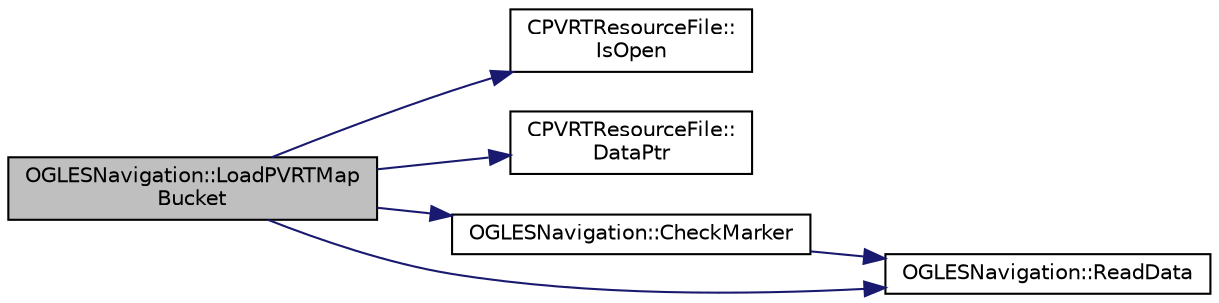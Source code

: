 digraph "OGLESNavigation::LoadPVRTMapBucket"
{
  edge [fontname="Helvetica",fontsize="10",labelfontname="Helvetica",labelfontsize="10"];
  node [fontname="Helvetica",fontsize="10",shape=record];
  rankdir="LR";
  Node1 [label="OGLESNavigation::LoadPVRTMap\lBucket",height=0.2,width=0.4,color="black", fillcolor="grey75", style="filled", fontcolor="black"];
  Node1 -> Node2 [color="midnightblue",fontsize="10",style="solid",fontname="Helvetica"];
  Node2 [label="CPVRTResourceFile::\lIsOpen",height=0.2,width=0.4,color="black", fillcolor="white", style="filled",URL="$class_c_p_v_r_t_resource_file.html#a484df820e9829438c0601bbc0aef7797",tooltip="Is the file open. "];
  Node1 -> Node3 [color="midnightblue",fontsize="10",style="solid",fontname="Helvetica"];
  Node3 [label="CPVRTResourceFile::\lDataPtr",height=0.2,width=0.4,color="black", fillcolor="white", style="filled",URL="$class_c_p_v_r_t_resource_file.html#af3da413665ad9e932ae95676f3605781",tooltip="Returns a pointer to the file data. If the data is expected to be a string don&#39;t assume that it is nu..."];
  Node1 -> Node4 [color="midnightblue",fontsize="10",style="solid",fontname="Helvetica"];
  Node4 [label="OGLESNavigation::CheckMarker",height=0.2,width=0.4,color="black", fillcolor="white", style="filled",URL="$class_o_g_l_e_s_navigation.html#a9090c6fb3e85d73fc76a9742829e6b78"];
  Node4 -> Node5 [color="midnightblue",fontsize="10",style="solid",fontname="Helvetica"];
  Node5 [label="OGLESNavigation::ReadData",height=0.2,width=0.4,color="black", fillcolor="white", style="filled",URL="$class_o_g_l_e_s_navigation.html#ad6f603a5f510a4c3ae1fa34e89b0570d"];
  Node1 -> Node5 [color="midnightblue",fontsize="10",style="solid",fontname="Helvetica"];
}
